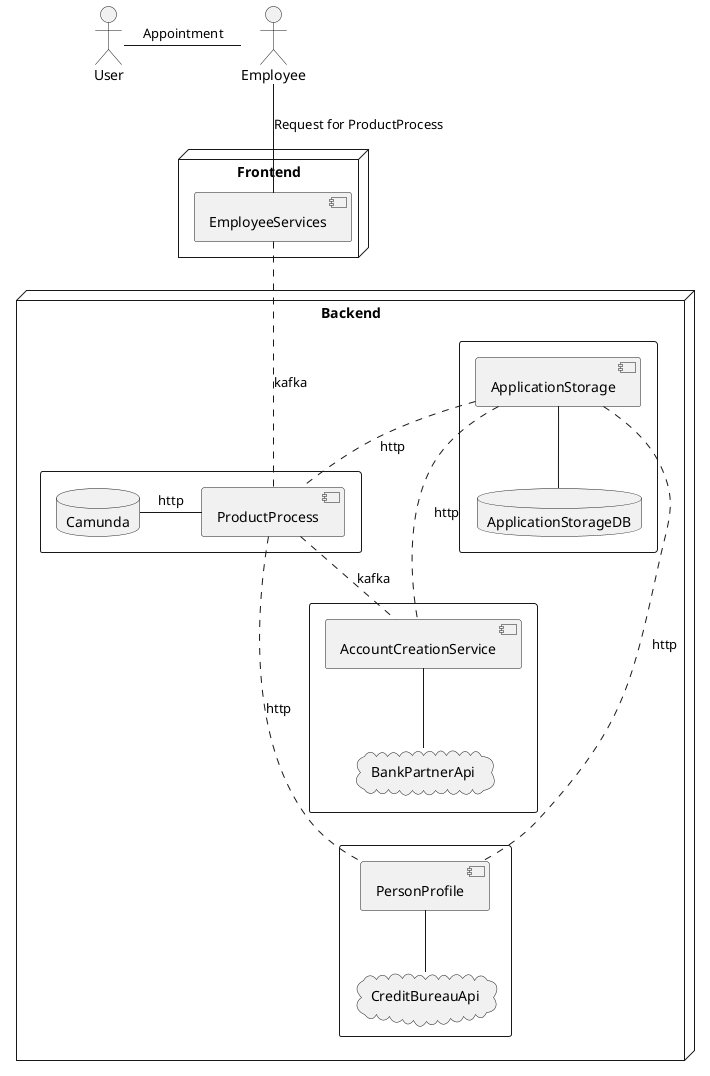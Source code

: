 @startuml


actor User

actor Employee

node  "Frontend" {
    component EmployeeServices
}

node "Backend" {

    rectangle {
        component ProductProcess
        database Camunda
    }

    rectangle {
        component ApplicationStorage
        database ApplicationStorageDB
    }

    rectangle {
        component PersonProfile
        cloud CreditBureauApi
    }

    rectangle {
        component AccountCreationService
        cloud BankPartnerApi
    }
}

User - Employee : Appointment
Employee -- EmployeeServices : Request for ProductProcess

EmployeeServices ... ProductProcess : kafka
Camunda - ProductProcess : http

ApplicationStorage .. ProductProcess : http
ProductProcess .... PersonProfile : http
ProductProcess .. AccountCreationService : kafka

ApplicationStorage -- ApplicationStorageDB
ApplicationStorage .. PersonProfile : http
ApplicationStorage .. AccountCreationService : http

PersonProfile -- CreditBureauApi

AccountCreationService -- BankPartnerApi

@enduml